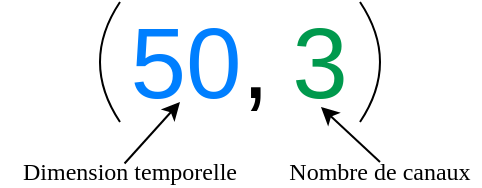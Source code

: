 <mxfile version="13.6.2" type="device" pages="2"><diagram id="okrdNBOEahbrL0EshLVc" name="Page-1"><mxGraphModel dx="268" dy="238" grid="1" gridSize="10" guides="1" tooltips="1" connect="1" arrows="1" fold="1" page="1" pageScale="1" pageWidth="827" pageHeight="1169" math="0" shadow="0"><root><mxCell id="0"/><mxCell id="1" parent="0"/><mxCell id="1tWHY5W9cH1BM5-dGR6_-5" value="" style="endArrow=none;html=1;curved=1;" edge="1" parent="1"><mxGeometry width="50" height="50" relative="1" as="geometry"><mxPoint x="390" y="520" as="sourcePoint"/><mxPoint x="390" y="460" as="targetPoint"/><Array as="points"><mxPoint x="370" y="490"/></Array></mxGeometry></mxCell><mxCell id="1tWHY5W9cH1BM5-dGR6_-6" value="" style="endArrow=none;html=1;curved=1;" edge="1" parent="1"><mxGeometry width="50" height="50" relative="1" as="geometry"><mxPoint x="510" y="520" as="sourcePoint"/><mxPoint x="510" y="460" as="targetPoint"/><Array as="points"><mxPoint x="530" y="490"/></Array></mxGeometry></mxCell><mxCell id="1tWHY5W9cH1BM5-dGR6_-7" value="&lt;font style=&quot;font-size: 50px&quot; color=&quot;#007fff&quot;&gt;50&lt;/font&gt;&lt;font style=&quot;font-size: 50px&quot;&gt;,&lt;/font&gt;" style="text;html=1;strokeColor=none;fillColor=none;align=center;verticalAlign=middle;whiteSpace=wrap;rounded=0;" vertex="1" parent="1"><mxGeometry x="400" y="470" width="60" height="40" as="geometry"/></mxCell><mxCell id="1tWHY5W9cH1BM5-dGR6_-8" value="&lt;font style=&quot;font-size: 50px&quot; color=&quot;#00994d&quot;&gt;3&lt;/font&gt;" style="text;html=1;strokeColor=none;fillColor=none;align=center;verticalAlign=middle;whiteSpace=wrap;rounded=0;" vertex="1" parent="1"><mxGeometry x="460" y="470" width="60" height="40" as="geometry"/></mxCell><mxCell id="1tWHY5W9cH1BM5-dGR6_-9" value="" style="endArrow=classic;html=1;exitX=0.479;exitY=0.075;exitDx=0;exitDy=0;exitPerimeter=0;" edge="1" parent="1" source="1tWHY5W9cH1BM5-dGR6_-11"><mxGeometry width="50" height="50" relative="1" as="geometry"><mxPoint x="410" y="540" as="sourcePoint"/><mxPoint x="420" y="510" as="targetPoint"/></mxGeometry></mxCell><mxCell id="1tWHY5W9cH1BM5-dGR6_-11" value="&lt;font face=&quot;Iwona&quot; style=&quot;font-size: 12px&quot;&gt;Dimension temporelle&lt;/font&gt;" style="text;html=1;strokeColor=none;fillColor=none;align=center;verticalAlign=middle;whiteSpace=wrap;rounded=0;" vertex="1" parent="1"><mxGeometry x="330" y="540" width="130" height="10" as="geometry"/></mxCell><mxCell id="1tWHY5W9cH1BM5-dGR6_-12" value="" style="endArrow=classic;html=1;entryX=0.508;entryY=1.063;entryDx=0;entryDy=0;entryPerimeter=0;exitX=0.5;exitY=0;exitDx=0;exitDy=0;" edge="1" parent="1" source="1tWHY5W9cH1BM5-dGR6_-13" target="1tWHY5W9cH1BM5-dGR6_-8"><mxGeometry width="50" height="50" relative="1" as="geometry"><mxPoint x="500" y="530" as="sourcePoint"/><mxPoint x="510" y="510" as="targetPoint"/></mxGeometry></mxCell><mxCell id="1tWHY5W9cH1BM5-dGR6_-13" value="&lt;font face=&quot;Iwona&quot; style=&quot;font-size: 12px&quot;&gt;Nombre de canaux&lt;/font&gt;" style="text;html=1;strokeColor=none;fillColor=none;align=center;verticalAlign=middle;whiteSpace=wrap;rounded=0;" vertex="1" parent="1"><mxGeometry x="470" y="540" width="100" height="10" as="geometry"/></mxCell></root></mxGraphModel></diagram><diagram id="_ttUmX9h6QzngVY81S1Z" name="Page-2"><mxGraphModel dx="268" dy="238" grid="1" gridSize="10" guides="1" tooltips="1" connect="1" arrows="1" fold="1" page="1" pageScale="1" pageWidth="827" pageHeight="1169" math="0" shadow="0"><root><mxCell id="6MJAG8uQXaVKSTSEJVDB-0"/><mxCell id="6MJAG8uQXaVKSTSEJVDB-1" parent="6MJAG8uQXaVKSTSEJVDB-0"/><mxCell id="6MJAG8uQXaVKSTSEJVDB-2" value="" style="endArrow=none;html=1;curved=1;" edge="1" parent="6MJAG8uQXaVKSTSEJVDB-1"><mxGeometry width="50" height="50" relative="1" as="geometry"><mxPoint x="390" y="520" as="sourcePoint"/><mxPoint x="390" y="450" as="targetPoint"/><Array as="points"><mxPoint x="370" y="480"/></Array></mxGeometry></mxCell><mxCell id="6MJAG8uQXaVKSTSEJVDB-3" value="" style="endArrow=none;html=1;curved=1;" edge="1" parent="6MJAG8uQXaVKSTSEJVDB-1"><mxGeometry width="50" height="50" relative="1" as="geometry"><mxPoint x="620" y="520" as="sourcePoint"/><mxPoint x="620" y="450" as="targetPoint"/><Array as="points"><mxPoint x="640" y="490"/></Array></mxGeometry></mxCell><mxCell id="6MJAG8uQXaVKSTSEJVDB-4" value="&lt;span style=&quot;font-size: 50px&quot;&gt;&lt;font color=&quot;#007fff&quot;&gt;168&lt;/font&gt;,&lt;/span&gt;" style="text;html=1;strokeColor=none;fillColor=none;align=center;verticalAlign=middle;whiteSpace=wrap;rounded=0;" vertex="1" parent="6MJAG8uQXaVKSTSEJVDB-1"><mxGeometry x="400" y="470" width="60" height="40" as="geometry"/></mxCell><mxCell id="6MJAG8uQXaVKSTSEJVDB-5" value="&lt;font style=&quot;font-size: 50px&quot; color=&quot;#00994d&quot;&gt;48&lt;/font&gt;" style="text;html=1;strokeColor=none;fillColor=none;align=center;verticalAlign=middle;whiteSpace=wrap;rounded=0;" vertex="1" parent="6MJAG8uQXaVKSTSEJVDB-1"><mxGeometry x="560" y="470" width="60" height="40" as="geometry"/></mxCell><mxCell id="6MJAG8uQXaVKSTSEJVDB-6" value="" style="endArrow=classic;html=1;exitX=0.479;exitY=0.075;exitDx=0;exitDy=0;exitPerimeter=0;" edge="1" parent="6MJAG8uQXaVKSTSEJVDB-1" source="6MJAG8uQXaVKSTSEJVDB-7"><mxGeometry width="50" height="50" relative="1" as="geometry"><mxPoint x="410" y="540" as="sourcePoint"/><mxPoint x="420" y="510" as="targetPoint"/></mxGeometry></mxCell><mxCell id="6MJAG8uQXaVKSTSEJVDB-7" value="&lt;font face=&quot;Iwona&quot; style=&quot;font-size: 12px&quot;&gt;Dimension temporelle&lt;/font&gt;" style="text;html=1;strokeColor=none;fillColor=none;align=center;verticalAlign=middle;whiteSpace=wrap;rounded=0;" vertex="1" parent="6MJAG8uQXaVKSTSEJVDB-1"><mxGeometry x="330" y="550" width="130" height="10" as="geometry"/></mxCell><mxCell id="6MJAG8uQXaVKSTSEJVDB-8" value="" style="endArrow=classic;html=1;entryX=0.508;entryY=1.063;entryDx=0;entryDy=0;entryPerimeter=0;exitX=0.5;exitY=0;exitDx=0;exitDy=0;" edge="1" parent="6MJAG8uQXaVKSTSEJVDB-1" source="6MJAG8uQXaVKSTSEJVDB-9" target="6MJAG8uQXaVKSTSEJVDB-5"><mxGeometry width="50" height="50" relative="1" as="geometry"><mxPoint x="600" y="530" as="sourcePoint"/><mxPoint x="610" y="510" as="targetPoint"/></mxGeometry></mxCell><mxCell id="6MJAG8uQXaVKSTSEJVDB-9" value="&lt;font face=&quot;Iwona&quot; style=&quot;font-size: 12px&quot;&gt;Nombre de canaux&lt;/font&gt;" style="text;html=1;strokeColor=none;fillColor=none;align=center;verticalAlign=middle;whiteSpace=wrap;rounded=0;" vertex="1" parent="6MJAG8uQXaVKSTSEJVDB-1"><mxGeometry x="570" y="550" width="100" height="10" as="geometry"/></mxCell><mxCell id="6MJAG8uQXaVKSTSEJVDB-10" value="&lt;span style=&quot;font-size: 50px&quot;&gt;&lt;font color=&quot;#ff3333&quot;&gt;28&lt;/font&gt;,&lt;/span&gt;" style="text;html=1;strokeColor=none;fillColor=none;align=center;verticalAlign=middle;whiteSpace=wrap;rounded=0;" vertex="1" parent="6MJAG8uQXaVKSTSEJVDB-1"><mxGeometry x="490" y="470" width="60" height="40" as="geometry"/></mxCell><mxCell id="6MJAG8uQXaVKSTSEJVDB-11" value="" style="endArrow=classic;html=1;entryX=0.413;entryY=1.006;entryDx=0;entryDy=0;entryPerimeter=0;exitX=0.5;exitY=0;exitDx=0;exitDy=0;" edge="1" parent="6MJAG8uQXaVKSTSEJVDB-1" source="6MJAG8uQXaVKSTSEJVDB-12" target="6MJAG8uQXaVKSTSEJVDB-10"><mxGeometry width="50" height="50" relative="1" as="geometry"><mxPoint x="500" y="527.48" as="sourcePoint"/><mxPoint x="509.98" y="510" as="targetPoint"/></mxGeometry></mxCell><mxCell id="6MJAG8uQXaVKSTSEJVDB-12" value="&lt;font face=&quot;Iwona&quot; style=&quot;font-size: 12px&quot;&gt;Diemension spatiale&lt;/font&gt;" style="text;html=1;strokeColor=none;fillColor=none;align=center;verticalAlign=middle;whiteSpace=wrap;rounded=0;" vertex="1" parent="6MJAG8uQXaVKSTSEJVDB-1"><mxGeometry x="460" y="540" width="110" height="10" as="geometry"/></mxCell></root></mxGraphModel></diagram></mxfile>